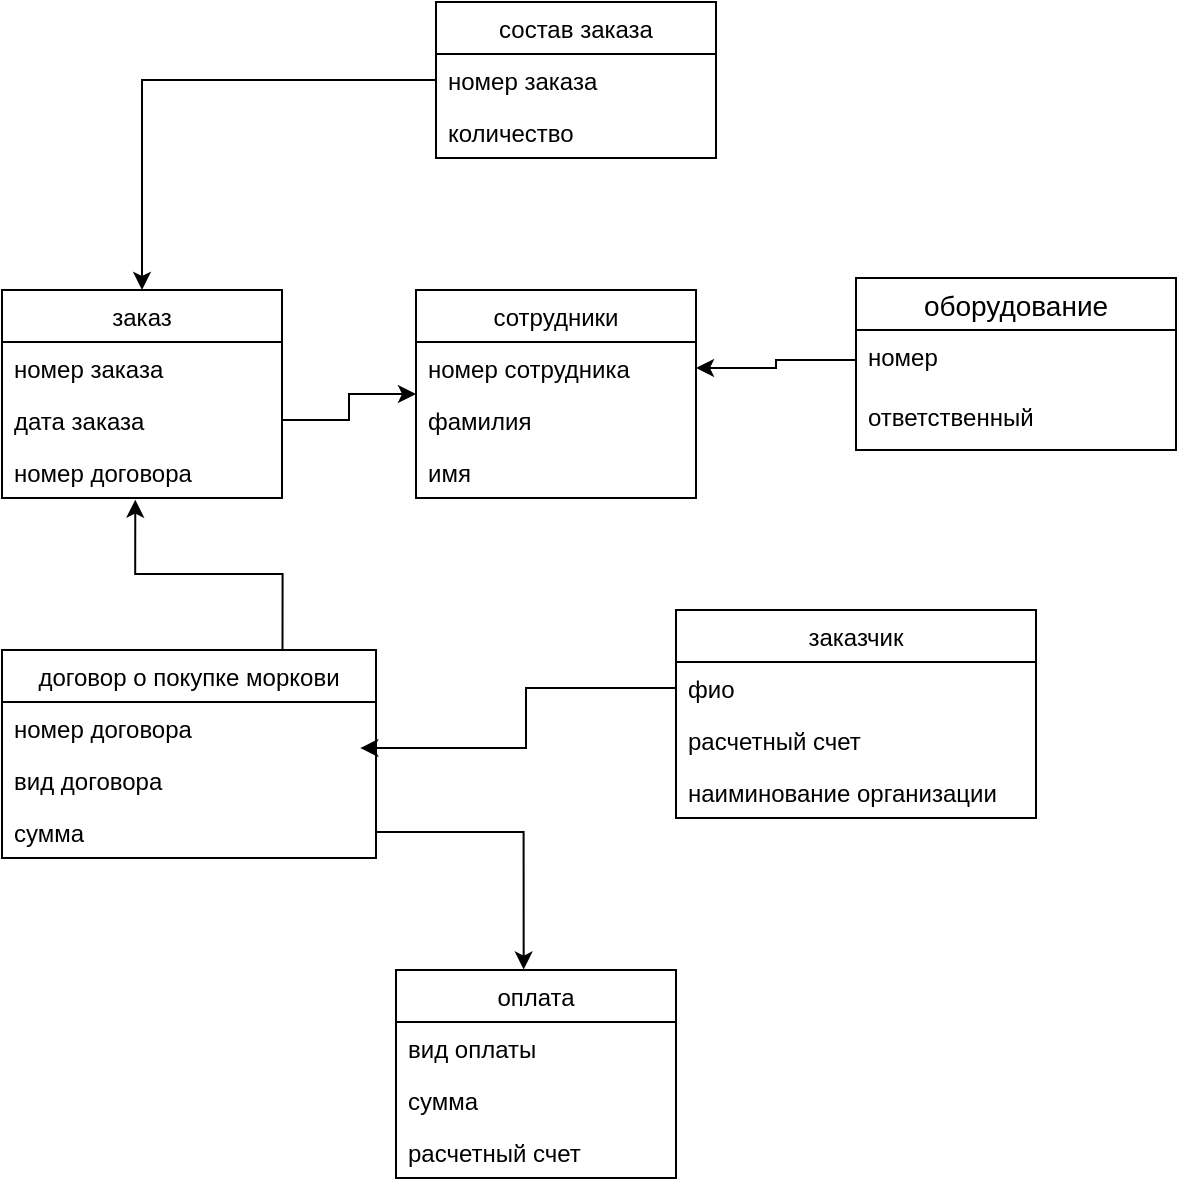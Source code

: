 <mxfile version="18.0.1" type="device"><diagram id="s-DnG6zBgdb4IyfGEn37" name="Страница 1"><mxGraphModel dx="1785" dy="752" grid="1" gridSize="10" guides="1" tooltips="1" connect="1" arrows="1" fold="1" page="1" pageScale="1" pageWidth="827" pageHeight="1169" math="0" shadow="0"><root><mxCell id="0"/><mxCell id="1" parent="0"/><mxCell id="yEnv-jzavH2RJjz6EXAt-9" value="заказчик" style="swimlane;fontStyle=0;childLayout=stackLayout;horizontal=1;startSize=26;fillColor=none;horizontalStack=0;resizeParent=1;resizeParentMax=0;resizeLast=0;collapsible=1;marginBottom=0;" parent="1" vertex="1"><mxGeometry x="-490" y="360" width="180" height="104" as="geometry"/></mxCell><mxCell id="yEnv-jzavH2RJjz6EXAt-10" value="фио" style="text;strokeColor=none;fillColor=none;align=left;verticalAlign=top;spacingLeft=4;spacingRight=4;overflow=hidden;rotatable=0;points=[[0,0.5],[1,0.5]];portConstraint=eastwest;" parent="yEnv-jzavH2RJjz6EXAt-9" vertex="1"><mxGeometry y="26" width="180" height="26" as="geometry"/></mxCell><mxCell id="yEnv-jzavH2RJjz6EXAt-11" value="расчетный счет" style="text;strokeColor=none;fillColor=none;align=left;verticalAlign=top;spacingLeft=4;spacingRight=4;overflow=hidden;rotatable=0;points=[[0,0.5],[1,0.5]];portConstraint=eastwest;" parent="yEnv-jzavH2RJjz6EXAt-9" vertex="1"><mxGeometry y="52" width="180" height="26" as="geometry"/></mxCell><mxCell id="yEnv-jzavH2RJjz6EXAt-12" value="наиминование организации " style="text;strokeColor=none;fillColor=none;align=left;verticalAlign=top;spacingLeft=4;spacingRight=4;overflow=hidden;rotatable=0;points=[[0,0.5],[1,0.5]];portConstraint=eastwest;" parent="yEnv-jzavH2RJjz6EXAt-9" vertex="1"><mxGeometry y="78" width="180" height="26" as="geometry"/></mxCell><mxCell id="yEnv-jzavH2RJjz6EXAt-13" value="состав заказа" style="swimlane;fontStyle=0;childLayout=stackLayout;horizontal=1;startSize=26;fillColor=none;horizontalStack=0;resizeParent=1;resizeParentMax=0;resizeLast=0;collapsible=1;marginBottom=0;" parent="1" vertex="1"><mxGeometry x="-610" y="56" width="140" height="78" as="geometry"/></mxCell><mxCell id="yEnv-jzavH2RJjz6EXAt-14" value="номер заказа" style="text;strokeColor=none;fillColor=none;align=left;verticalAlign=top;spacingLeft=4;spacingRight=4;overflow=hidden;rotatable=0;points=[[0,0.5],[1,0.5]];portConstraint=eastwest;" parent="yEnv-jzavH2RJjz6EXAt-13" vertex="1"><mxGeometry y="26" width="140" height="26" as="geometry"/></mxCell><mxCell id="yEnv-jzavH2RJjz6EXAt-15" value="количество" style="text;strokeColor=none;fillColor=none;align=left;verticalAlign=top;spacingLeft=4;spacingRight=4;overflow=hidden;rotatable=0;points=[[0,0.5],[1,0.5]];portConstraint=eastwest;" parent="yEnv-jzavH2RJjz6EXAt-13" vertex="1"><mxGeometry y="52" width="140" height="26" as="geometry"/></mxCell><mxCell id="yEnv-jzavH2RJjz6EXAt-17" value="заказ" style="swimlane;fontStyle=0;childLayout=stackLayout;horizontal=1;startSize=26;fillColor=none;horizontalStack=0;resizeParent=1;resizeParentMax=0;resizeLast=0;collapsible=1;marginBottom=0;" parent="1" vertex="1"><mxGeometry x="-827" y="200" width="140" height="104" as="geometry"/></mxCell><mxCell id="yEnv-jzavH2RJjz6EXAt-18" value="номер заказа" style="text;strokeColor=none;fillColor=none;align=left;verticalAlign=top;spacingLeft=4;spacingRight=4;overflow=hidden;rotatable=0;points=[[0,0.5],[1,0.5]];portConstraint=eastwest;" parent="yEnv-jzavH2RJjz6EXAt-17" vertex="1"><mxGeometry y="26" width="140" height="26" as="geometry"/></mxCell><mxCell id="yEnv-jzavH2RJjz6EXAt-19" value="дата заказа" style="text;strokeColor=none;fillColor=none;align=left;verticalAlign=top;spacingLeft=4;spacingRight=4;overflow=hidden;rotatable=0;points=[[0,0.5],[1,0.5]];portConstraint=eastwest;" parent="yEnv-jzavH2RJjz6EXAt-17" vertex="1"><mxGeometry y="52" width="140" height="26" as="geometry"/></mxCell><mxCell id="yEnv-jzavH2RJjz6EXAt-20" value="номер договора " style="text;strokeColor=none;fillColor=none;align=left;verticalAlign=top;spacingLeft=4;spacingRight=4;overflow=hidden;rotatable=0;points=[[0,0.5],[1,0.5]];portConstraint=eastwest;" parent="yEnv-jzavH2RJjz6EXAt-17" vertex="1"><mxGeometry y="78" width="140" height="26" as="geometry"/></mxCell><mxCell id="yEnv-jzavH2RJjz6EXAt-43" style="edgeStyle=orthogonalEdgeStyle;rounded=0;orthogonalLoop=1;jettySize=auto;html=1;exitX=0.75;exitY=0;exitDx=0;exitDy=0;entryX=0.476;entryY=1.032;entryDx=0;entryDy=0;entryPerimeter=0;" parent="1" source="yEnv-jzavH2RJjz6EXAt-29" target="yEnv-jzavH2RJjz6EXAt-20" edge="1"><mxGeometry relative="1" as="geometry"/></mxCell><mxCell id="yEnv-jzavH2RJjz6EXAt-29" value="договор о покупке моркови" style="swimlane;fontStyle=0;childLayout=stackLayout;horizontal=1;startSize=26;fillColor=none;horizontalStack=0;resizeParent=1;resizeParentMax=0;resizeLast=0;collapsible=1;marginBottom=0;" parent="1" vertex="1"><mxGeometry x="-827" y="380" width="187" height="104" as="geometry"/></mxCell><mxCell id="yEnv-jzavH2RJjz6EXAt-30" value="номер договора " style="text;strokeColor=none;fillColor=none;align=left;verticalAlign=top;spacingLeft=4;spacingRight=4;overflow=hidden;rotatable=0;points=[[0,0.5],[1,0.5]];portConstraint=eastwest;" parent="yEnv-jzavH2RJjz6EXAt-29" vertex="1"><mxGeometry y="26" width="187" height="26" as="geometry"/></mxCell><mxCell id="yEnv-jzavH2RJjz6EXAt-31" value="вид договора " style="text;strokeColor=none;fillColor=none;align=left;verticalAlign=top;spacingLeft=4;spacingRight=4;overflow=hidden;rotatable=0;points=[[0,0.5],[1,0.5]];portConstraint=eastwest;" parent="yEnv-jzavH2RJjz6EXAt-29" vertex="1"><mxGeometry y="52" width="187" height="26" as="geometry"/></mxCell><mxCell id="yEnv-jzavH2RJjz6EXAt-32" value="сумма " style="text;strokeColor=none;fillColor=none;align=left;verticalAlign=top;spacingLeft=4;spacingRight=4;overflow=hidden;rotatable=0;points=[[0,0.5],[1,0.5]];portConstraint=eastwest;" parent="yEnv-jzavH2RJjz6EXAt-29" vertex="1"><mxGeometry y="78" width="187" height="26" as="geometry"/></mxCell><mxCell id="yEnv-jzavH2RJjz6EXAt-33" value="оплата" style="swimlane;fontStyle=0;childLayout=stackLayout;horizontal=1;startSize=26;fillColor=none;horizontalStack=0;resizeParent=1;resizeParentMax=0;resizeLast=0;collapsible=1;marginBottom=0;" parent="1" vertex="1"><mxGeometry x="-630" y="540" width="140" height="104" as="geometry"/></mxCell><mxCell id="yEnv-jzavH2RJjz6EXAt-34" value="вид оплаты" style="text;strokeColor=none;fillColor=none;align=left;verticalAlign=top;spacingLeft=4;spacingRight=4;overflow=hidden;rotatable=0;points=[[0,0.5],[1,0.5]];portConstraint=eastwest;" parent="yEnv-jzavH2RJjz6EXAt-33" vertex="1"><mxGeometry y="26" width="140" height="26" as="geometry"/></mxCell><mxCell id="yEnv-jzavH2RJjz6EXAt-35" value="сумма" style="text;strokeColor=none;fillColor=none;align=left;verticalAlign=top;spacingLeft=4;spacingRight=4;overflow=hidden;rotatable=0;points=[[0,0.5],[1,0.5]];portConstraint=eastwest;" parent="yEnv-jzavH2RJjz6EXAt-33" vertex="1"><mxGeometry y="52" width="140" height="26" as="geometry"/></mxCell><mxCell id="yEnv-jzavH2RJjz6EXAt-36" value="расчетный счет " style="text;strokeColor=none;fillColor=none;align=left;verticalAlign=top;spacingLeft=4;spacingRight=4;overflow=hidden;rotatable=0;points=[[0,0.5],[1,0.5]];portConstraint=eastwest;" parent="yEnv-jzavH2RJjz6EXAt-33" vertex="1"><mxGeometry y="78" width="140" height="26" as="geometry"/></mxCell><mxCell id="yEnv-jzavH2RJjz6EXAt-37" value="сотрудники" style="swimlane;fontStyle=0;childLayout=stackLayout;horizontal=1;startSize=26;fillColor=none;horizontalStack=0;resizeParent=1;resizeParentMax=0;resizeLast=0;collapsible=1;marginBottom=0;" parent="1" vertex="1"><mxGeometry x="-620" y="200" width="140" height="104" as="geometry"/></mxCell><mxCell id="yEnv-jzavH2RJjz6EXAt-38" value="номер сотрудника" style="text;strokeColor=none;fillColor=none;align=left;verticalAlign=top;spacingLeft=4;spacingRight=4;overflow=hidden;rotatable=0;points=[[0,0.5],[1,0.5]];portConstraint=eastwest;" parent="yEnv-jzavH2RJjz6EXAt-37" vertex="1"><mxGeometry y="26" width="140" height="26" as="geometry"/></mxCell><mxCell id="yEnv-jzavH2RJjz6EXAt-39" value="фамилия" style="text;strokeColor=none;fillColor=none;align=left;verticalAlign=top;spacingLeft=4;spacingRight=4;overflow=hidden;rotatable=0;points=[[0,0.5],[1,0.5]];portConstraint=eastwest;" parent="yEnv-jzavH2RJjz6EXAt-37" vertex="1"><mxGeometry y="52" width="140" height="26" as="geometry"/></mxCell><mxCell id="yEnv-jzavH2RJjz6EXAt-40" value="имя " style="text;strokeColor=none;fillColor=none;align=left;verticalAlign=top;spacingLeft=4;spacingRight=4;overflow=hidden;rotatable=0;points=[[0,0.5],[1,0.5]];portConstraint=eastwest;" parent="yEnv-jzavH2RJjz6EXAt-37" vertex="1"><mxGeometry y="78" width="140" height="26" as="geometry"/></mxCell><mxCell id="yEnv-jzavH2RJjz6EXAt-41" style="edgeStyle=orthogonalEdgeStyle;rounded=0;orthogonalLoop=1;jettySize=auto;html=1;exitX=1;exitY=0.5;exitDx=0;exitDy=0;entryX=0;entryY=0.5;entryDx=0;entryDy=0;" parent="1" source="yEnv-jzavH2RJjz6EXAt-19" target="yEnv-jzavH2RJjz6EXAt-37" edge="1"><mxGeometry relative="1" as="geometry"/></mxCell><mxCell id="yEnv-jzavH2RJjz6EXAt-42" style="edgeStyle=orthogonalEdgeStyle;rounded=0;orthogonalLoop=1;jettySize=auto;html=1;exitX=0;exitY=0.5;exitDx=0;exitDy=0;entryX=0.5;entryY=0;entryDx=0;entryDy=0;" parent="1" source="yEnv-jzavH2RJjz6EXAt-14" target="yEnv-jzavH2RJjz6EXAt-17" edge="1"><mxGeometry relative="1" as="geometry"/></mxCell><mxCell id="yEnv-jzavH2RJjz6EXAt-44" style="edgeStyle=orthogonalEdgeStyle;rounded=0;orthogonalLoop=1;jettySize=auto;html=1;exitX=0;exitY=0.5;exitDx=0;exitDy=0;entryX=0.958;entryY=-0.115;entryDx=0;entryDy=0;entryPerimeter=0;" parent="1" source="yEnv-jzavH2RJjz6EXAt-10" target="yEnv-jzavH2RJjz6EXAt-31" edge="1"><mxGeometry relative="1" as="geometry"/></mxCell><mxCell id="yEnv-jzavH2RJjz6EXAt-45" style="edgeStyle=orthogonalEdgeStyle;rounded=0;orthogonalLoop=1;jettySize=auto;html=1;exitX=1;exitY=0.5;exitDx=0;exitDy=0;entryX=0.456;entryY=-0.002;entryDx=0;entryDy=0;entryPerimeter=0;" parent="1" source="yEnv-jzavH2RJjz6EXAt-32" target="yEnv-jzavH2RJjz6EXAt-33" edge="1"><mxGeometry relative="1" as="geometry"/></mxCell><mxCell id="X93jnsgiiyiLTKVF_x-8-1" value="оборудование" style="swimlane;fontStyle=0;childLayout=stackLayout;horizontal=1;startSize=26;horizontalStack=0;resizeParent=1;resizeParentMax=0;resizeLast=0;collapsible=1;marginBottom=0;align=center;fontSize=14;" vertex="1" parent="1"><mxGeometry x="-400" y="194" width="160" height="86" as="geometry"/></mxCell><mxCell id="X93jnsgiiyiLTKVF_x-8-2" value="номер " style="text;strokeColor=none;fillColor=none;spacingLeft=4;spacingRight=4;overflow=hidden;rotatable=0;points=[[0,0.5],[1,0.5]];portConstraint=eastwest;fontSize=12;" vertex="1" parent="X93jnsgiiyiLTKVF_x-8-1"><mxGeometry y="26" width="160" height="30" as="geometry"/></mxCell><mxCell id="X93jnsgiiyiLTKVF_x-8-3" value="ответственный" style="text;strokeColor=none;fillColor=none;spacingLeft=4;spacingRight=4;overflow=hidden;rotatable=0;points=[[0,0.5],[1,0.5]];portConstraint=eastwest;fontSize=12;" vertex="1" parent="X93jnsgiiyiLTKVF_x-8-1"><mxGeometry y="56" width="160" height="30" as="geometry"/></mxCell><mxCell id="X93jnsgiiyiLTKVF_x-8-5" style="edgeStyle=orthogonalEdgeStyle;rounded=0;orthogonalLoop=1;jettySize=auto;html=1;exitX=0;exitY=0.5;exitDx=0;exitDy=0;entryX=1;entryY=0.5;entryDx=0;entryDy=0;" edge="1" parent="1" source="X93jnsgiiyiLTKVF_x-8-2" target="yEnv-jzavH2RJjz6EXAt-38"><mxGeometry relative="1" as="geometry"/></mxCell></root></mxGraphModel></diagram></mxfile>